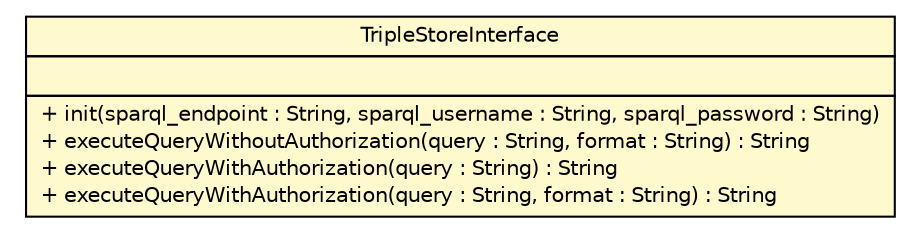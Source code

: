 #!/usr/local/bin/dot
#
# Class diagram 
# Generated by UMLGraph version R5_6_6-6-g3bdff0 (http://www.umlgraph.org/)
#

digraph G {
	edge [fontname="Helvetica",fontsize=10,labelfontname="Helvetica",labelfontsize=10];
	node [fontname="Helvetica",fontsize=10,shape=plaintext];
	nodesep=0.25;
	ranksep=0.5;
	// de.tud.plt.r43ples.management.TripleStoreInterface
	c304 [label=<<table title="de.tud.plt.r43ples.management.TripleStoreInterface" border="0" cellborder="1" cellspacing="0" cellpadding="2" port="p" bgcolor="lemonChiffon" href="./TripleStoreInterface.html">
		<tr><td><table border="0" cellspacing="0" cellpadding="1">
<tr><td align="center" balign="center"> TripleStoreInterface </td></tr>
		</table></td></tr>
		<tr><td><table border="0" cellspacing="0" cellpadding="1">
<tr><td align="left" balign="left">  </td></tr>
		</table></td></tr>
		<tr><td><table border="0" cellspacing="0" cellpadding="1">
<tr><td align="left" balign="left"> + init(sparql_endpoint : String, sparql_username : String, sparql_password : String) </td></tr>
<tr><td align="left" balign="left"> + executeQueryWithoutAuthorization(query : String, format : String) : String </td></tr>
<tr><td align="left" balign="left"> + executeQueryWithAuthorization(query : String) : String </td></tr>
<tr><td align="left" balign="left"> + executeQueryWithAuthorization(query : String, format : String) : String </td></tr>
		</table></td></tr>
		</table>>, URL="./TripleStoreInterface.html", fontname="Helvetica", fontcolor="black", fontsize=10.0];
}

